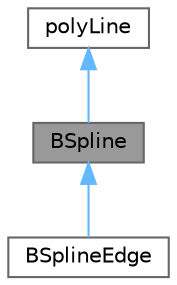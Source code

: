 digraph "BSpline"
{
 // LATEX_PDF_SIZE
  bgcolor="transparent";
  edge [fontname=Helvetica,fontsize=10,labelfontname=Helvetica,labelfontsize=10];
  node [fontname=Helvetica,fontsize=10,shape=box,height=0.2,width=0.4];
  Node1 [id="Node000001",label="BSpline",height=0.2,width=0.4,color="gray40", fillcolor="grey60", style="filled", fontcolor="black",tooltip="An implementation of B-splines."];
  Node2 -> Node1 [id="edge1_Node000001_Node000002",dir="back",color="steelblue1",style="solid",tooltip=" "];
  Node2 [id="Node000002",label="polyLine",height=0.2,width=0.4,color="gray40", fillcolor="white", style="filled",URL="$classFoam_1_1polyLine.html",tooltip="A series of straight line segments, which can also be interpreted as a series of control points for s..."];
  Node1 -> Node3 [id="edge2_Node000001_Node000003",dir="back",color="steelblue1",style="solid",tooltip=" "];
  Node3 [id="Node000003",label="BSplineEdge",height=0.2,width=0.4,color="gray40", fillcolor="white", style="filled",URL="$classFoam_1_1blockEdges_1_1BSplineEdge.html",tooltip="A blockEdge interface for B-splines."];
}
